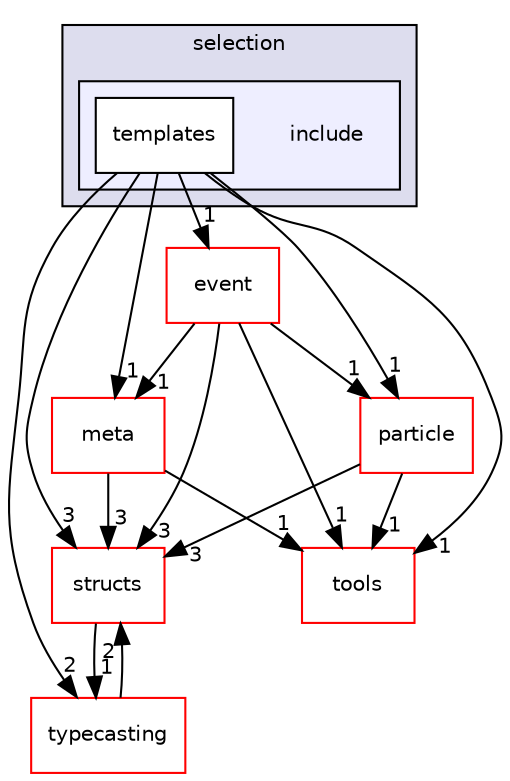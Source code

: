 digraph "include" {
  compound=true
  node [ fontsize="10", fontname="Helvetica"];
  edge [ labelfontsize="10", labelfontname="Helvetica"];
  subgraph clusterdir_c49883265e919209ca31c480d01c9221 {
    graph [ bgcolor="#ddddee", pencolor="black", label="selection" fontname="Helvetica", fontsize="10", URL="dir_c49883265e919209ca31c480d01c9221.html"]
  subgraph clusterdir_3e74bc55852bd21e07f8637285e185d5 {
    graph [ bgcolor="#eeeeff", pencolor="black", label="" URL="dir_3e74bc55852bd21e07f8637285e185d5.html"];
    dir_3e74bc55852bd21e07f8637285e185d5 [shape=plaintext label="include"];
    dir_a8946d6d4323cab0d1b49fe4e0677e2c [shape=box label="templates" color="black" fillcolor="white" style="filled" URL="dir_a8946d6d4323cab0d1b49fe4e0677e2c.html"];
  }
  }
  dir_7e7898fd82fc7805c9d39fdbc62120b9 [shape=box label="meta" fillcolor="white" style="filled" color="red" URL="dir_7e7898fd82fc7805c9d39fdbc62120b9.html"];
  dir_639930e6546076602fdb99daad4d48b4 [shape=box label="structs" fillcolor="white" style="filled" color="red" URL="dir_639930e6546076602fdb99daad4d48b4.html"];
  dir_b60a80b5573f59b8d3124d04096ac72b [shape=box label="typecasting" fillcolor="white" style="filled" color="red" URL="dir_b60a80b5573f59b8d3124d04096ac72b.html"];
  dir_fb91096735c52f3a453d1a3e67025085 [shape=box label="event" fillcolor="white" style="filled" color="red" URL="dir_fb91096735c52f3a453d1a3e67025085.html"];
  dir_1591526fd125289a70742a0dafe36eb5 [shape=box label="particle" fillcolor="white" style="filled" color="red" URL="dir_1591526fd125289a70742a0dafe36eb5.html"];
  dir_f0fdfbf866f75abaaae77c9c053e2c4e [shape=box label="tools" fillcolor="white" style="filled" color="red" URL="dir_f0fdfbf866f75abaaae77c9c053e2c4e.html"];
  dir_7e7898fd82fc7805c9d39fdbc62120b9->dir_639930e6546076602fdb99daad4d48b4 [headlabel="3", labeldistance=1.5 headhref="dir_000157_000080.html"];
  dir_7e7898fd82fc7805c9d39fdbc62120b9->dir_f0fdfbf866f75abaaae77c9c053e2c4e [headlabel="1", labeldistance=1.5 headhref="dir_000157_000142.html"];
  dir_639930e6546076602fdb99daad4d48b4->dir_b60a80b5573f59b8d3124d04096ac72b [headlabel="1", labeldistance=1.5 headhref="dir_000080_000153.html"];
  dir_a8946d6d4323cab0d1b49fe4e0677e2c->dir_7e7898fd82fc7805c9d39fdbc62120b9 [headlabel="1", labeldistance=1.5 headhref="dir_000209_000157.html"];
  dir_a8946d6d4323cab0d1b49fe4e0677e2c->dir_639930e6546076602fdb99daad4d48b4 [headlabel="3", labeldistance=1.5 headhref="dir_000209_000080.html"];
  dir_a8946d6d4323cab0d1b49fe4e0677e2c->dir_b60a80b5573f59b8d3124d04096ac72b [headlabel="2", labeldistance=1.5 headhref="dir_000209_000153.html"];
  dir_a8946d6d4323cab0d1b49fe4e0677e2c->dir_fb91096735c52f3a453d1a3e67025085 [headlabel="1", labeldistance=1.5 headhref="dir_000209_000116.html"];
  dir_a8946d6d4323cab0d1b49fe4e0677e2c->dir_1591526fd125289a70742a0dafe36eb5 [headlabel="1", labeldistance=1.5 headhref="dir_000209_000090.html"];
  dir_a8946d6d4323cab0d1b49fe4e0677e2c->dir_f0fdfbf866f75abaaae77c9c053e2c4e [headlabel="1", labeldistance=1.5 headhref="dir_000209_000142.html"];
  dir_b60a80b5573f59b8d3124d04096ac72b->dir_639930e6546076602fdb99daad4d48b4 [headlabel="2", labeldistance=1.5 headhref="dir_000153_000080.html"];
  dir_fb91096735c52f3a453d1a3e67025085->dir_7e7898fd82fc7805c9d39fdbc62120b9 [headlabel="1", labeldistance=1.5 headhref="dir_000116_000157.html"];
  dir_fb91096735c52f3a453d1a3e67025085->dir_639930e6546076602fdb99daad4d48b4 [headlabel="3", labeldistance=1.5 headhref="dir_000116_000080.html"];
  dir_fb91096735c52f3a453d1a3e67025085->dir_1591526fd125289a70742a0dafe36eb5 [headlabel="1", labeldistance=1.5 headhref="dir_000116_000090.html"];
  dir_fb91096735c52f3a453d1a3e67025085->dir_f0fdfbf866f75abaaae77c9c053e2c4e [headlabel="1", labeldistance=1.5 headhref="dir_000116_000142.html"];
  dir_1591526fd125289a70742a0dafe36eb5->dir_639930e6546076602fdb99daad4d48b4 [headlabel="3", labeldistance=1.5 headhref="dir_000090_000080.html"];
  dir_1591526fd125289a70742a0dafe36eb5->dir_f0fdfbf866f75abaaae77c9c053e2c4e [headlabel="1", labeldistance=1.5 headhref="dir_000090_000142.html"];
}
